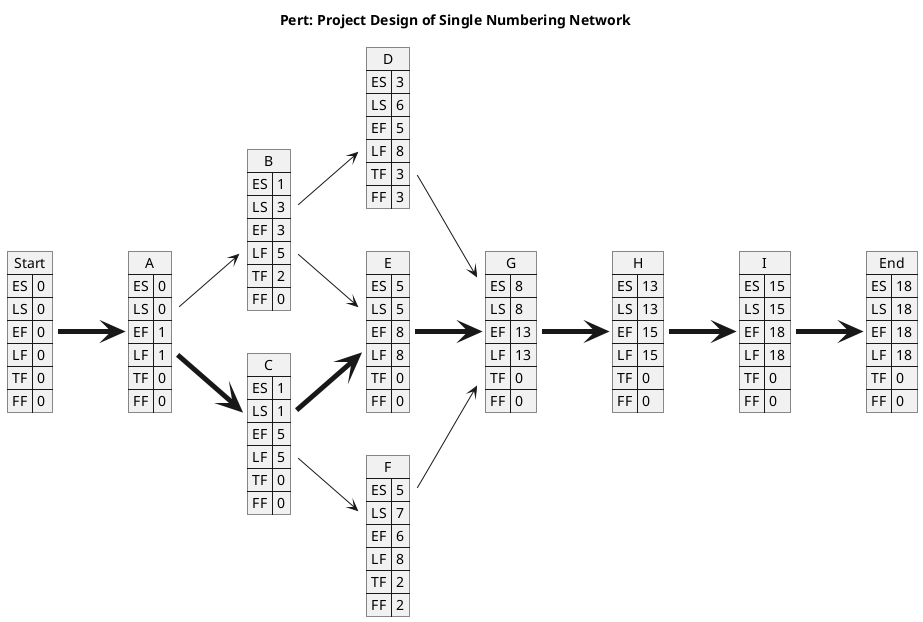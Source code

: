 
@startuml PERT
left to right direction
' Horizontal lines: -->, <--, <-->
' Vertical lines: ->, <-, <->
title Pert: Project Design of Single Numbering Network
map Start {
    ES => 0
    LS => 0
    EF => 0
    LF => 0
    TF => 0
    FF => 0
}
map A {
    ES => 0
    LS => 0
    EF => 1
    LF => 1
    TF => 0
    FF => 0
}
map B {
    ES => 1
    LS => 3
    EF => 3
    LF => 5
    TF => 2
    FF => 0
}
map C {
    ES => 1
    LS => 1
    EF => 5
    LF => 5
    TF => 0
    FF => 0
}
map D {
    ES => 3
    LS => 6
    EF => 5
    LF => 8
    TF => 3
    FF => 3
}
map E {
    ES => 5
    LS => 5
    EF => 8
    LF => 8
    TF => 0
    FF => 0
}
map F {
    ES => 5
    LS => 7
    EF => 6
    LF => 8
    TF => 2
    FF => 2
}
map G {
    ES => 8
    LS => 8
    EF => 13
    LF => 13
    TF => 0
    FF => 0
}
map H {
    ES => 13
    LS => 13
    EF => 15
    LF => 15
    TF => 0
    FF => 0
}
map I {
    ES => 15
    LS => 15
    EF => 18
    LF => 18
    TF => 0
    FF => 0
}
map End {
    ES => 18
    LS => 18
    EF => 18
    LF => 18
    TF => 0
    FF => 0
}
Start -[thickness=5]-> A
A --> B
A -[thickness=5]-> C
B --> D
B --> E
C -[thickness=5]-> E
C --> F
D --> G
E -[thickness=5]-> G
F --> G
G -[thickness=5]-> H
H -[thickness=5]-> I
I -[thickness=5]-> End
@enduml